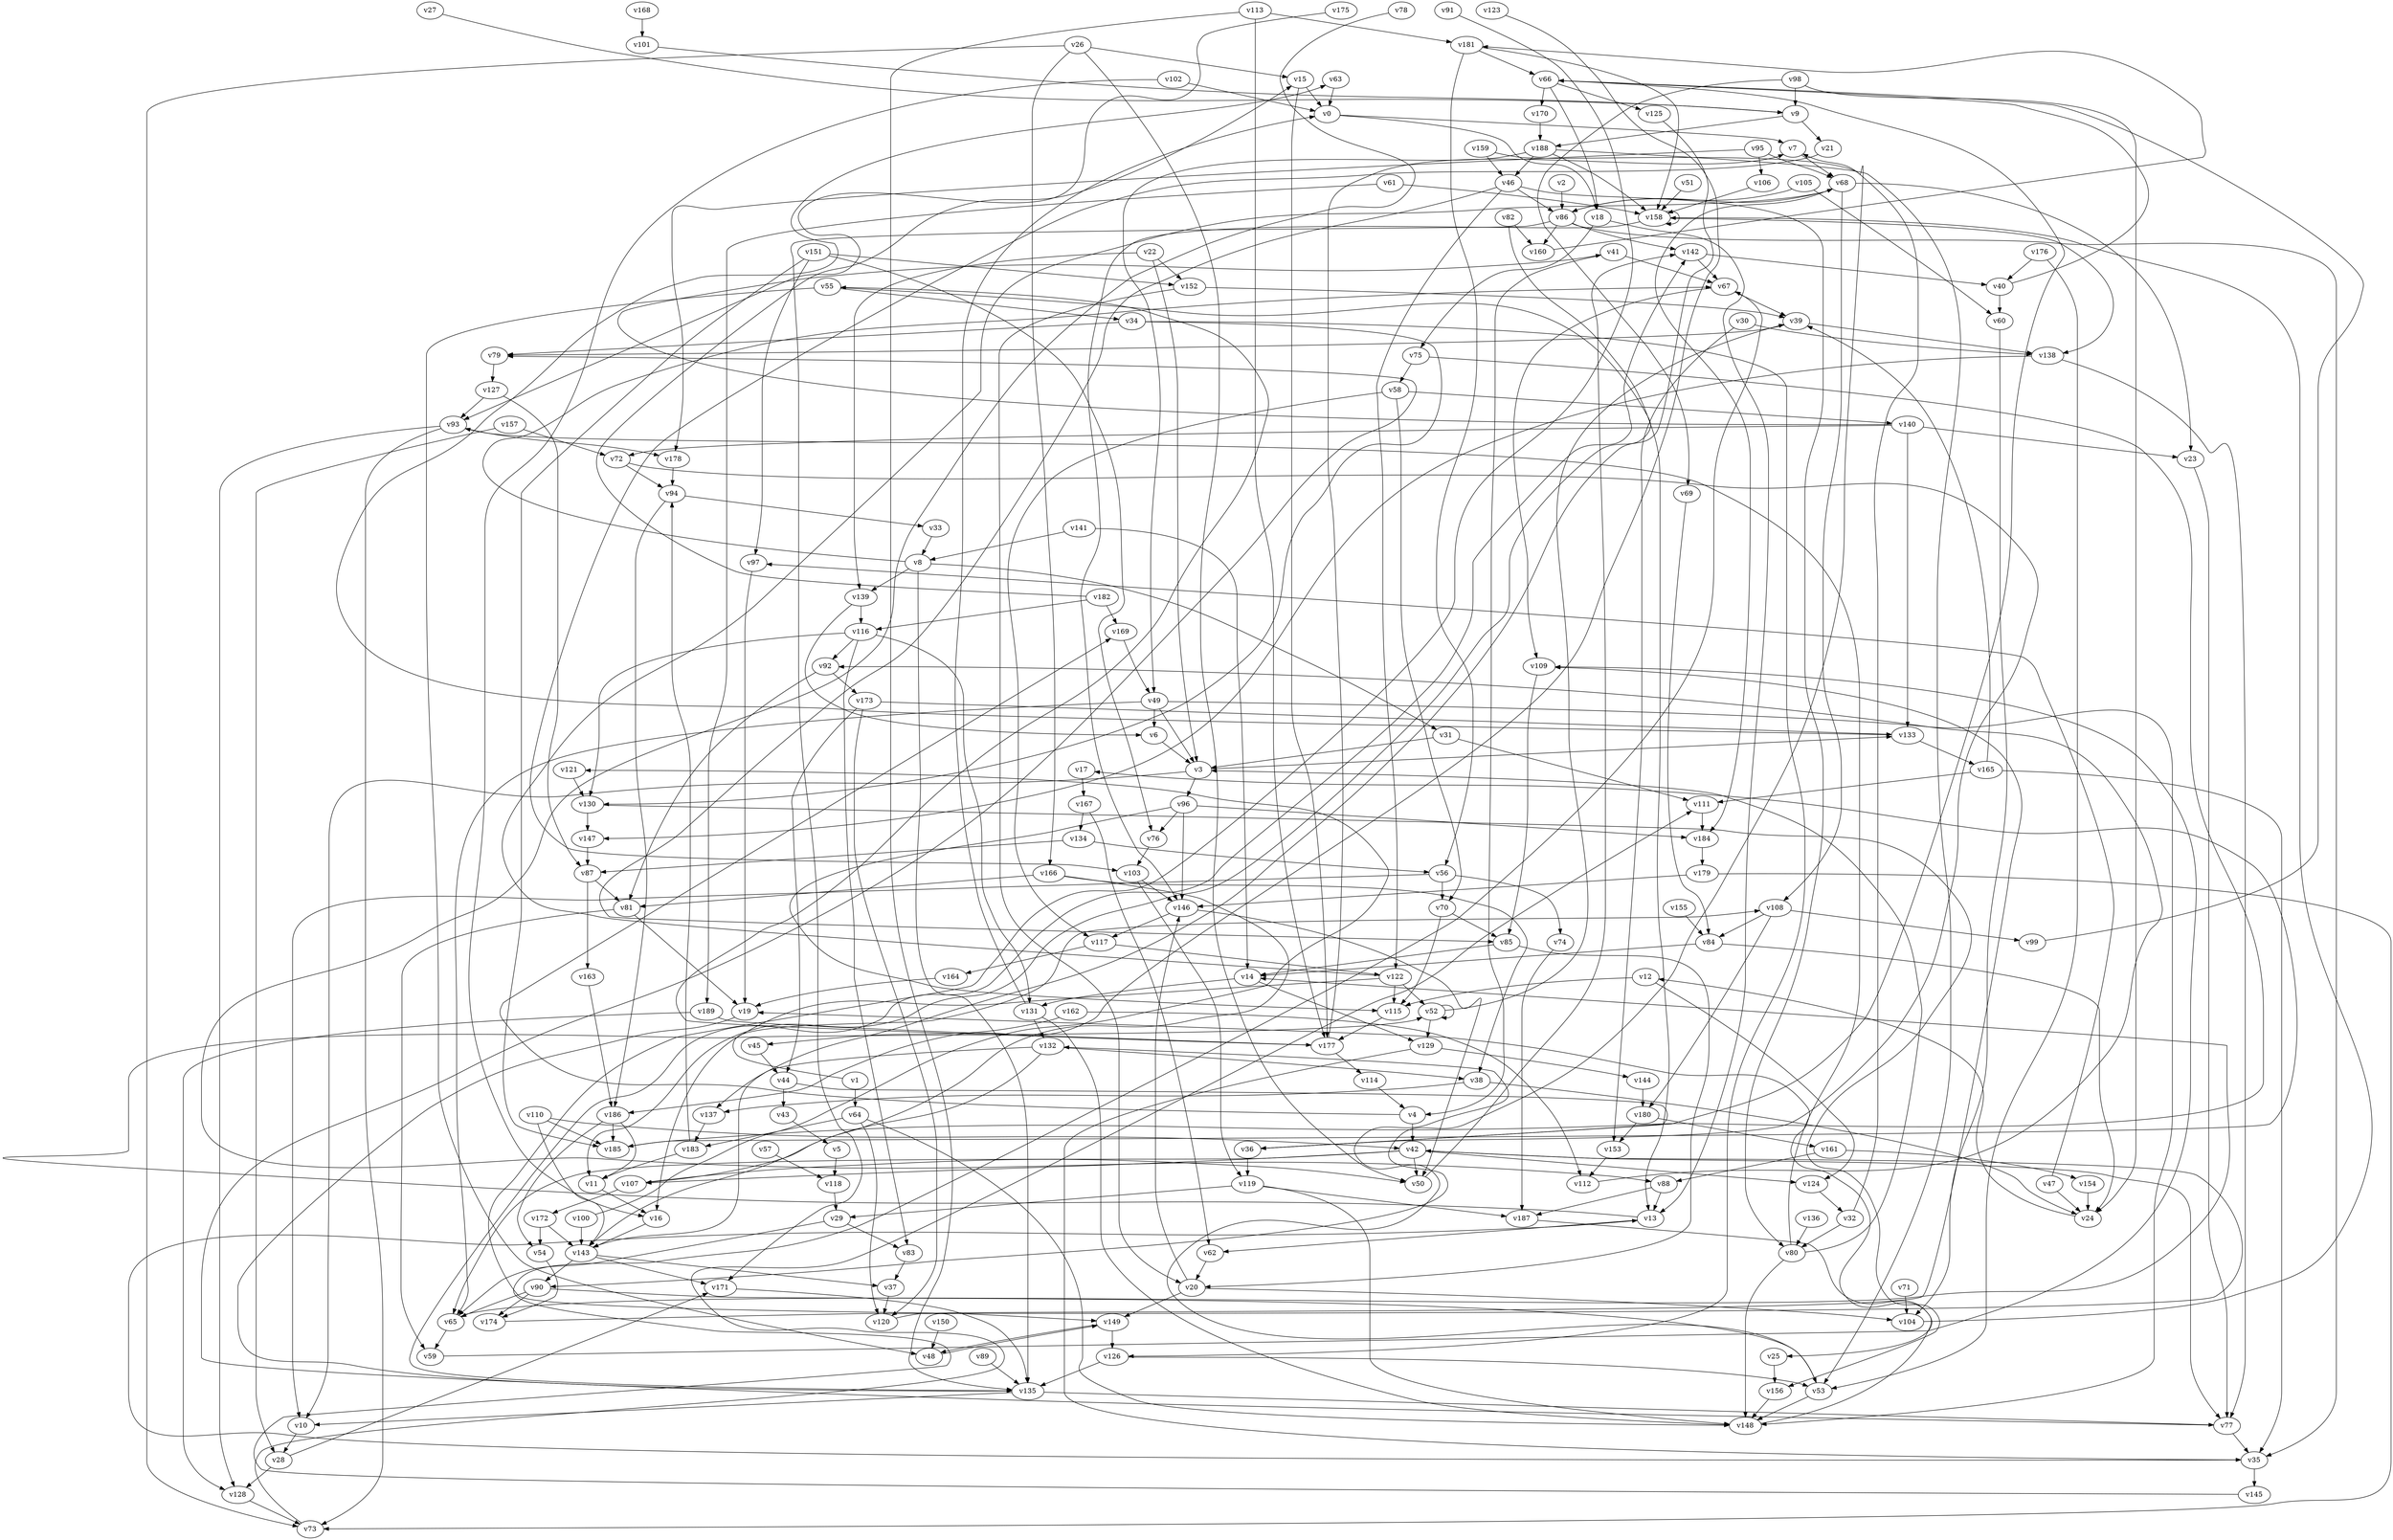 // Benchmark game 279 - 190 vertices
// time_bound: 71
// targets: v97
digraph G {
    v0 [name="v0", player=1];
    v1 [name="v1", player=0];
    v2 [name="v2", player=1];
    v3 [name="v3", player=0];
    v4 [name="v4", player=1];
    v5 [name="v5", player=1];
    v6 [name="v6", player=0];
    v7 [name="v7", player=0];
    v8 [name="v8", player=0];
    v9 [name="v9", player=0];
    v10 [name="v10", player=1];
    v11 [name="v11", player=1];
    v12 [name="v12", player=1];
    v13 [name="v13", player=0];
    v14 [name="v14", player=0];
    v15 [name="v15", player=0];
    v16 [name="v16", player=0];
    v17 [name="v17", player=1];
    v18 [name="v18", player=1];
    v19 [name="v19", player=1];
    v20 [name="v20", player=0];
    v21 [name="v21", player=0];
    v22 [name="v22", player=0];
    v23 [name="v23", player=1];
    v24 [name="v24", player=0];
    v25 [name="v25", player=0];
    v26 [name="v26", player=0];
    v27 [name="v27", player=0];
    v28 [name="v28", player=0];
    v29 [name="v29", player=0];
    v30 [name="v30", player=1];
    v31 [name="v31", player=1];
    v32 [name="v32", player=0];
    v33 [name="v33", player=1];
    v34 [name="v34", player=0];
    v35 [name="v35", player=0];
    v36 [name="v36", player=0];
    v37 [name="v37", player=1];
    v38 [name="v38", player=0];
    v39 [name="v39", player=0];
    v40 [name="v40", player=0];
    v41 [name="v41", player=1];
    v42 [name="v42", player=1];
    v43 [name="v43", player=0];
    v44 [name="v44", player=0];
    v45 [name="v45", player=0];
    v46 [name="v46", player=1];
    v47 [name="v47", player=1];
    v48 [name="v48", player=1];
    v49 [name="v49", player=1];
    v50 [name="v50", player=0];
    v51 [name="v51", player=1];
    v52 [name="v52", player=1];
    v53 [name="v53", player=1];
    v54 [name="v54", player=0];
    v55 [name="v55", player=1];
    v56 [name="v56", player=1];
    v57 [name="v57", player=1];
    v58 [name="v58", player=0];
    v59 [name="v59", player=1];
    v60 [name="v60", player=0];
    v61 [name="v61", player=0];
    v62 [name="v62", player=1];
    v63 [name="v63", player=0];
    v64 [name="v64", player=0];
    v65 [name="v65", player=0];
    v66 [name="v66", player=0];
    v67 [name="v67", player=0];
    v68 [name="v68", player=0];
    v69 [name="v69", player=1];
    v70 [name="v70", player=0];
    v71 [name="v71", player=1];
    v72 [name="v72", player=1];
    v73 [name="v73", player=1];
    v74 [name="v74", player=1];
    v75 [name="v75", player=0];
    v76 [name="v76", player=1];
    v77 [name="v77", player=1];
    v78 [name="v78", player=1];
    v79 [name="v79", player=1];
    v80 [name="v80", player=0];
    v81 [name="v81", player=1];
    v82 [name="v82", player=1];
    v83 [name="v83", player=0];
    v84 [name="v84", player=1];
    v85 [name="v85", player=0];
    v86 [name="v86", player=1];
    v87 [name="v87", player=0];
    v88 [name="v88", player=1];
    v89 [name="v89", player=1];
    v90 [name="v90", player=1];
    v91 [name="v91", player=1];
    v92 [name="v92", player=0];
    v93 [name="v93", player=0];
    v94 [name="v94", player=1];
    v95 [name="v95", player=0];
    v96 [name="v96", player=1];
    v97 [name="v97", player=0, target=1];
    v98 [name="v98", player=1];
    v99 [name="v99", player=1];
    v100 [name="v100", player=1];
    v101 [name="v101", player=0];
    v102 [name="v102", player=1];
    v103 [name="v103", player=0];
    v104 [name="v104", player=1];
    v105 [name="v105", player=0];
    v106 [name="v106", player=1];
    v107 [name="v107", player=0];
    v108 [name="v108", player=0];
    v109 [name="v109", player=0];
    v110 [name="v110", player=1];
    v111 [name="v111", player=0];
    v112 [name="v112", player=0];
    v113 [name="v113", player=1];
    v114 [name="v114", player=1];
    v115 [name="v115", player=1];
    v116 [name="v116", player=1];
    v117 [name="v117", player=1];
    v118 [name="v118", player=0];
    v119 [name="v119", player=0];
    v120 [name="v120", player=0];
    v121 [name="v121", player=1];
    v122 [name="v122", player=1];
    v123 [name="v123", player=1];
    v124 [name="v124", player=1];
    v125 [name="v125", player=0];
    v126 [name="v126", player=0];
    v127 [name="v127", player=0];
    v128 [name="v128", player=0];
    v129 [name="v129", player=0];
    v130 [name="v130", player=1];
    v131 [name="v131", player=0];
    v132 [name="v132", player=0];
    v133 [name="v133", player=1];
    v134 [name="v134", player=1];
    v135 [name="v135", player=0];
    v136 [name="v136", player=1];
    v137 [name="v137", player=1];
    v138 [name="v138", player=1];
    v139 [name="v139", player=1];
    v140 [name="v140", player=0];
    v141 [name="v141", player=1];
    v142 [name="v142", player=1];
    v143 [name="v143", player=1];
    v144 [name="v144", player=0];
    v145 [name="v145", player=0];
    v146 [name="v146", player=0];
    v147 [name="v147", player=1];
    v148 [name="v148", player=1];
    v149 [name="v149", player=1];
    v150 [name="v150", player=1];
    v151 [name="v151", player=0];
    v152 [name="v152", player=0];
    v153 [name="v153", player=1];
    v154 [name="v154", player=1];
    v155 [name="v155", player=0];
    v156 [name="v156", player=0];
    v157 [name="v157", player=0];
    v158 [name="v158", player=0];
    v159 [name="v159", player=1];
    v160 [name="v160", player=0];
    v161 [name="v161", player=1];
    v162 [name="v162", player=0];
    v163 [name="v163", player=0];
    v164 [name="v164", player=1];
    v165 [name="v165", player=1];
    v166 [name="v166", player=0];
    v167 [name="v167", player=0];
    v168 [name="v168", player=1];
    v169 [name="v169", player=0];
    v170 [name="v170", player=1];
    v171 [name="v171", player=1];
    v172 [name="v172", player=0];
    v173 [name="v173", player=1];
    v174 [name="v174", player=1];
    v175 [name="v175", player=0];
    v176 [name="v176", player=0];
    v177 [name="v177", player=0];
    v178 [name="v178", player=0];
    v179 [name="v179", player=1];
    v180 [name="v180", player=0];
    v181 [name="v181", player=1];
    v182 [name="v182", player=1];
    v183 [name="v183", player=0];
    v184 [name="v184", player=0];
    v185 [name="v185", player=1];
    v186 [name="v186", player=0];
    v187 [name="v187", player=1];
    v188 [name="v188", player=1];
    v189 [name="v189", player=1];

    v0 -> v18;
    v1 -> v108 [constraint="t mod 4 == 0"];
    v2 -> v86;
    v3 -> v133 [constraint="t mod 3 == 2"];
    v4 -> v169 [constraint="t mod 3 == 2"];
    v5 -> v118;
    v6 -> v3;
    v7 -> v68;
    v8 -> v67 [constraint="t mod 4 == 2"];
    v9 -> v188;
    v10 -> v28;
    v11 -> v16;
    v12 -> v115;
    v13 -> v52 [constraint="t < 7"];
    v14 -> v131;
    v15 -> v0;
    v16 -> v143;
    v17 -> v167;
    v18 -> v75;
    v19 -> v135 [constraint="t >= 1"];
    v20 -> v149;
    v21 -> v103 [constraint="t mod 2 == 0"];
    v22 -> v152;
    v23 -> v77;
    v24 -> v12 [constraint="t mod 2 == 0"];
    v25 -> v156;
    v26 -> v50;
    v27 -> v9 [constraint="t < 8"];
    v28 -> v128;
    v29 -> v65;
    v30 -> v138;
    v31 -> v111;
    v32 -> v7;
    v33 -> v8;
    v34 -> v130 [constraint="t >= 3"];
    v35 -> v13 [constraint="t < 12"];
    v36 -> v119;
    v37 -> v120;
    v38 -> v24;
    v39 -> v138;
    v40 -> v66 [constraint="t >= 2"];
    v41 -> v4;
    v42 -> v107;
    v43 -> v5;
    v44 -> v36 [constraint="t >= 4"];
    v45 -> v44;
    v46 -> v85 [constraint="t >= 4"];
    v47 -> v97 [constraint="t mod 3 == 1"];
    v48 -> v149;
    v49 -> v3;
    v50 -> v142;
    v51 -> v158;
    v52 -> v39;
    v53 -> v132 [constraint="t >= 1"];
    v54 -> v174;
    v55 -> v11 [constraint="t mod 3 == 2"];
    v56 -> v74;
    v57 -> v118;
    v58 -> v140;
    v59 -> v109 [constraint="t < 12"];
    v60 -> v104;
    v61 -> v158;
    v62 -> v20;
    v63 -> v0;
    v64 -> v120;
    v65 -> v14 [constraint="t mod 2 == 0"];
    v66 -> v36 [constraint="t >= 1"];
    v67 -> v39;
    v68 -> v108;
    v69 -> v84;
    v70 -> v115;
    v71 -> v104;
    v72 -> v36 [constraint="t mod 2 == 1"];
    v73 -> v111 [constraint="t < 9"];
    v74 -> v187;
    v75 -> v185 [constraint="t mod 2 == 0"];
    v76 -> v103;
    v77 -> v79 [constraint="t >= 5"];
    v78 -> v88 [constraint="t < 15"];
    v79 -> v127;
    v80 -> v93;
    v81 -> v59;
    v82 -> v13;
    v83 -> v37;
    v84 -> v14;
    v85 -> v14;
    v86 -> v142;
    v87 -> v81;
    v88 -> v187;
    v89 -> v135;
    v90 -> v53;
    v91 -> v149 [constraint="t mod 5 == 4"];
    v92 -> v81;
    v93 -> v178;
    v94 -> v186;
    v95 -> v106;
    v96 -> v115 [constraint="t < 6"];
    v97 -> v19;
    v98 -> v24;
    v99 -> v66 [constraint="t >= 3"];
    v100 -> v121 [constraint="t >= 1"];
    v101 -> v9 [constraint="t < 12"];
    v102 -> v0;
    v103 -> v146;
    v104 -> v158 [constraint="t mod 2 == 0"];
    v105 -> v60;
    v106 -> v158;
    v107 -> v50 [constraint="t < 5"];
    v108 -> v84;
    v109 -> v85;
    v110 -> v185;
    v111 -> v184;
    v112 -> v92 [constraint="t < 7"];
    v113 -> v177;
    v114 -> v4;
    v115 -> v177;
    v116 -> v131;
    v117 -> v164;
    v118 -> v29;
    v119 -> v29;
    v120 -> v109 [constraint="t mod 3 == 0"];
    v121 -> v130;
    v122 -> v68 [constraint="t mod 2 == 0"];
    v123 -> v186 [constraint="t >= 2"];
    v124 -> v32;
    v125 -> v137 [constraint="t mod 5 == 3"];
    v126 -> v135;
    v127 -> v87;
    v128 -> v73;
    v129 -> v144;
    v130 -> v156 [constraint="t >= 4"];
    v131 -> v148;
    v132 -> v107 [constraint="t >= 5"];
    v133 -> v63 [constraint="t < 10"];
    v134 -> v56;
    v135 -> v142 [constraint="t < 6"];
    v136 -> v80;
    v137 -> v183;
    v138 -> v147 [constraint="t mod 4 == 3"];
    v139 -> v6 [constraint="t mod 3 == 0"];
    v140 -> v41 [constraint="t < 10"];
    v141 -> v8;
    v142 -> v67;
    v143 -> v37;
    v144 -> v180;
    v145 -> v67 [constraint="t >= 4"];
    v146 -> v117;
    v147 -> v87;
    v148 -> v19 [constraint="t >= 3"];
    v149 -> v48;
    v150 -> v48;
    v151 -> v152;
    v152 -> v20;
    v153 -> v112;
    v154 -> v24;
    v155 -> v84;
    v156 -> v148;
    v157 -> v72;
    v158 -> v158;
    v159 -> v90 [constraint="t >= 4"];
    v160 -> v181 [constraint="t >= 2"];
    v161 -> v88;
    v162 -> v112;
    v163 -> v186;
    v164 -> v19;
    v165 -> v39;
    v166 -> v143 [constraint="t < 11"];
    v167 -> v62;
    v168 -> v101;
    v169 -> v49;
    v170 -> v188;
    v171 -> v135;
    v172 -> v54;
    v173 -> v120;
    v174 -> v42 [constraint="t < 5"];
    v175 -> v93 [constraint="t >= 2"];
    v176 -> v53;
    v177 -> v55 [constraint="t mod 4 == 1"];
    v178 -> v94;
    v179 -> v146;
    v180 -> v161;
    v181 -> v66;
    v182 -> v15 [constraint="t mod 4 == 3"];
    v183 -> v94;
    v184 -> v179;
    v185 -> v17 [constraint="t >= 1"];
    v186 -> v185;
    v187 -> v25 [constraint="t >= 4"];
    v188 -> v46;
    v189 -> v128;
    v0 -> v7;
    v52 -> v129;
    v159 -> v46;
    v180 -> v153;
    v110 -> v42;
    v53 -> v148;
    v110 -> v143;
    v141 -> v14;
    v39 -> v79;
    v38 -> v137;
    v127 -> v93;
    v113 -> v181;
    v176 -> v40;
    v66 -> v125;
    v161 -> v154;
    v113 -> v135;
    v182 -> v116;
    v92 -> v173;
    v165 -> v35;
    v142 -> v40;
    v86 -> v171;
    v151 -> v185;
    v108 -> v180;
    v103 -> v119;
    v64 -> v148;
    v14 -> v129;
    v135 -> v77;
    v34 -> v79;
    v117 -> v122;
    v56 -> v70;
    v4 -> v42;
    v61 -> v189;
    v46 -> v80;
    v29 -> v83;
    v42 -> v77;
    v44 -> v43;
    v86 -> v160;
    v47 -> v24;
    v100 -> v143;
    v158 -> v138;
    v98 -> v69;
    v122 -> v16;
    v68 -> v23;
    v82 -> v160;
    v55 -> v34;
    v68 -> v184;
    v35 -> v145;
    v143 -> v171;
    v70 -> v85;
    v30 -> v153;
    v132 -> v38;
    v32 -> v80;
    v132 -> v143;
    v90 -> v65;
    v22 -> v3;
    v67 -> v109;
    v133 -> v165;
    v131 -> v132;
    v93 -> v128;
    v146 -> v50;
    v42 -> v65;
    v139 -> v116;
    v166 -> v81;
    v188 -> v158;
    v84 -> v24;
    v41 -> v67;
    v108 -> v99;
    v80 -> v148;
    v49 -> v148;
    v96 -> v76;
    v107 -> v172;
    v152 -> v39;
    v34 -> v126;
    v26 -> v166;
    v173 -> v44;
    v55 -> v48;
    v177 -> v7;
    v173 -> v133;
    v96 -> v184;
    v42 -> v124;
    v98 -> v9;
    v9 -> v21;
    v102 -> v16;
    v46 -> v122;
    v52 -> v52;
    v181 -> v158;
    v130 -> v147;
    v26 -> v73;
    v143 -> v90;
    v186 -> v11;
    v66 -> v170;
    v26 -> v15;
    v93 -> v73;
    v49 -> v65;
    v28 -> v171;
    v119 -> v148;
    v58 -> v70;
    v58 -> v117;
    v105 -> v86;
    v94 -> v33;
    v172 -> v143;
    v65 -> v59;
    v188 -> v49;
    v90 -> v174;
    v49 -> v6;
    v188 -> v53;
    v95 -> v68;
    v68 -> v86;
    v140 -> v23;
    v56 -> v10;
    v158 -> v146;
    v162 -> v45;
    v138 -> v77;
    v3 -> v10;
    v85 -> v20;
    v149 -> v126;
    v177 -> v114;
    v8 -> v31;
    v15 -> v177;
    v1 -> v64;
    v151 -> v97;
    v20 -> v104;
    v116 -> v92;
    v96 -> v146;
    v75 -> v58;
    v134 -> v87;
    v186 -> v54;
    v22 -> v139;
    v183 -> v11;
    v77 -> v35;
    v80 -> v3;
    v189 -> v177;
    v182 -> v169;
    v129 -> v35;
    v179 -> v73;
    v157 -> v28;
    v165 -> v111;
    v31 -> v3;
    v86 -> v35;
    v131 -> v0;
    v18 -> v13;
    v87 -> v163;
    v66 -> v18;
    v88 -> v13;
    v126 -> v53;
    v40 -> v60;
    v8 -> v135;
    v12 -> v124;
    v122 -> v52;
    v3 -> v96;
    v13 -> v62;
    v81 -> v19;
    v46 -> v86;
    v8 -> v139;
    v122 -> v115;
    v116 -> v83;
    v72 -> v94;
    v140 -> v133;
    v167 -> v134;
    v95 -> v178;
    v20 -> v146;
    v166 -> v38;
    v42 -> v50;
    v64 -> v183;
    v151 -> v76;
    v135 -> v10;
    v119 -> v187;
    v116 -> v130;
    v140 -> v72;
    v181 -> v56;
}
